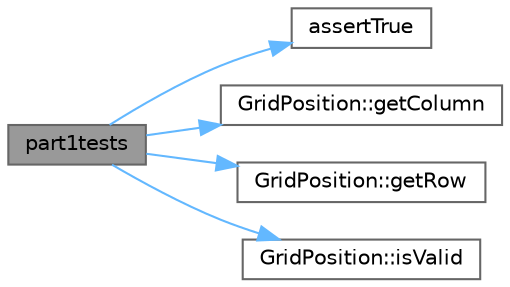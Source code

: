 digraph "part1tests"
{
 // LATEX_PDF_SIZE
  bgcolor="transparent";
  edge [fontname=Helvetica,fontsize=10,labelfontname=Helvetica,labelfontsize=10];
  node [fontname=Helvetica,fontsize=10,shape=box,height=0.2,width=0.4];
  rankdir="LR";
  Node1 [id="Node000001",label="part1tests",height=0.2,width=0.4,color="gray40", fillcolor="grey60", style="filled", fontcolor="black",tooltip="Function to execute Part 1 tests."];
  Node1 -> Node2 [id="edge5_Node000001_Node000002",color="steelblue1",style="solid",tooltip=" "];
  Node2 [id="Node000002",label="assertTrue",height=0.2,width=0.4,color="grey40", fillcolor="white", style="filled",URL="$part1tests_8cpp.html#a625a2989ca31a7dc127a646d77d45ee4",tooltip="Outputs the failedMessage on the console if condition is false."];
  Node1 -> Node3 [id="edge6_Node000001_Node000003",color="steelblue1",style="solid",tooltip=" "];
  Node3 [id="Node000003",label="GridPosition::getColumn",height=0.2,width=0.4,color="grey40", fillcolor="white", style="filled",URL="$class_grid_position.html#a8fb0a647043e8b5d9babb338a182a470",tooltip="Get the column of the GridPosition."];
  Node1 -> Node4 [id="edge7_Node000001_Node000004",color="steelblue1",style="solid",tooltip=" "];
  Node4 [id="Node000004",label="GridPosition::getRow",height=0.2,width=0.4,color="grey40", fillcolor="white", style="filled",URL="$class_grid_position.html#a2f3ba3cebd9c9858cdd056a450399567",tooltip="Get the row of the GridPosition."];
  Node1 -> Node5 [id="edge8_Node000001_Node000005",color="steelblue1",style="solid",tooltip=" "];
  Node5 [id="Node000005",label="GridPosition::isValid",height=0.2,width=0.4,color="grey40", fillcolor="white", style="filled",URL="$class_grid_position.html#a67c42369642c4ee8340e81d87c8c4384",tooltip="Check if the grid position is valid."];
}
